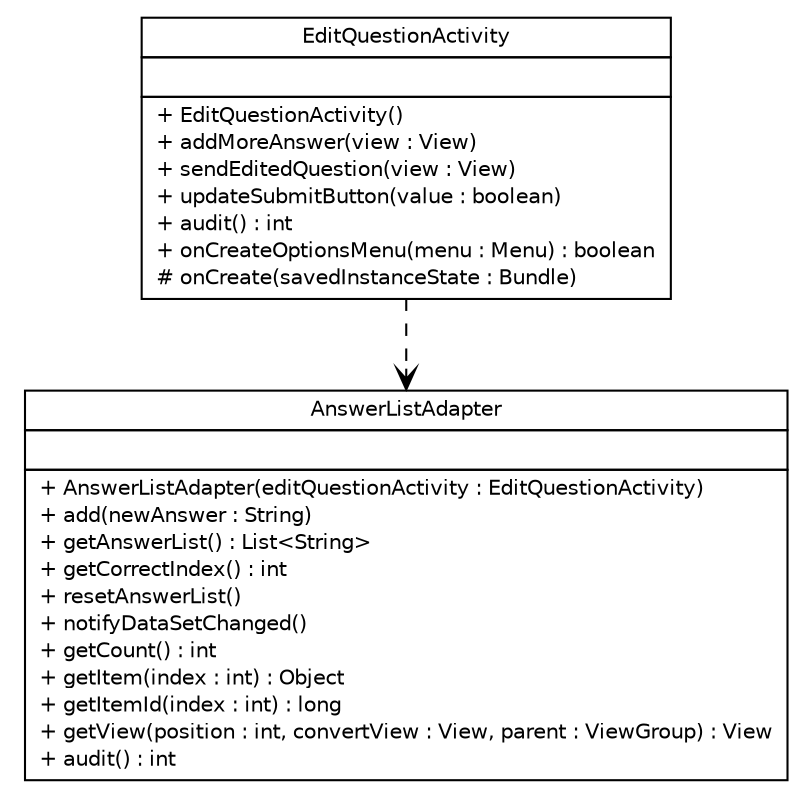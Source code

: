 #!/usr/local/bin/dot
#
# Class diagram 
# Generated by UMLGraph version R5_6_6-1-g9240c4 (http://www.umlgraph.org/)
#

digraph G {
	edge [fontname="Helvetica",fontsize=10,labelfontname="Helvetica",labelfontsize=10];
	node [fontname="Helvetica",fontsize=10,shape=plaintext];
	nodesep=0.25;
	ranksep=0.5;
	// epfl.sweng.editquestions.EditQuestionActivity
	c24 [label=<<table title="epfl.sweng.editquestions.EditQuestionActivity" border="0" cellborder="1" cellspacing="0" cellpadding="2" port="p" href="./EditQuestionActivity.html">
		<tr><td><table border="0" cellspacing="0" cellpadding="1">
<tr><td align="center" balign="center"> EditQuestionActivity </td></tr>
		</table></td></tr>
		<tr><td><table border="0" cellspacing="0" cellpadding="1">
<tr><td align="left" balign="left">  </td></tr>
		</table></td></tr>
		<tr><td><table border="0" cellspacing="0" cellpadding="1">
<tr><td align="left" balign="left"> + EditQuestionActivity() </td></tr>
<tr><td align="left" balign="left"> + addMoreAnswer(view : View) </td></tr>
<tr><td align="left" balign="left"> + sendEditedQuestion(view : View) </td></tr>
<tr><td align="left" balign="left"> + updateSubmitButton(value : boolean) </td></tr>
<tr><td align="left" balign="left"> + audit() : int </td></tr>
<tr><td align="left" balign="left"> + onCreateOptionsMenu(menu : Menu) : boolean </td></tr>
<tr><td align="left" balign="left"> # onCreate(savedInstanceState : Bundle) </td></tr>
		</table></td></tr>
		</table>>, URL="./EditQuestionActivity.html", fontname="Helvetica", fontcolor="black", fontsize=10.0];
	// epfl.sweng.editquestions.EditQuestionActivity DEPEND epfl.sweng.editquestions.AnswerListAdapter
	c24:p -> c46:p [taillabel="", label="", headlabel="", fontname="Helvetica", fontcolor="black", fontsize=10.0, color="black", arrowhead=open, style=dashed];
	// epfl.sweng.editquestions.AnswerListAdapter
	c46 [label=<<table title="epfl.sweng.editquestions.AnswerListAdapter" border="0" cellborder="1" cellspacing="0" cellpadding="2" port="p" href="http://java.sun.com/j2se/1.4.2/docs/api/epfl/sweng/editquestions/AnswerListAdapter.html">
		<tr><td><table border="0" cellspacing="0" cellpadding="1">
<tr><td align="center" balign="center"> AnswerListAdapter </td></tr>
		</table></td></tr>
		<tr><td><table border="0" cellspacing="0" cellpadding="1">
<tr><td align="left" balign="left">  </td></tr>
		</table></td></tr>
		<tr><td><table border="0" cellspacing="0" cellpadding="1">
<tr><td align="left" balign="left"> + AnswerListAdapter(editQuestionActivity : EditQuestionActivity) </td></tr>
<tr><td align="left" balign="left"> + add(newAnswer : String) </td></tr>
<tr><td align="left" balign="left"> + getAnswerList() : List&lt;String&gt; </td></tr>
<tr><td align="left" balign="left"> + getCorrectIndex() : int </td></tr>
<tr><td align="left" balign="left"> + resetAnswerList() </td></tr>
<tr><td align="left" balign="left"> + notifyDataSetChanged() </td></tr>
<tr><td align="left" balign="left"> + getCount() : int </td></tr>
<tr><td align="left" balign="left"> + getItem(index : int) : Object </td></tr>
<tr><td align="left" balign="left"> + getItemId(index : int) : long </td></tr>
<tr><td align="left" balign="left"> + getView(position : int, convertView : View, parent : ViewGroup) : View </td></tr>
<tr><td align="left" balign="left"> + audit() : int </td></tr>
		</table></td></tr>
		</table>>, URL="http://java.sun.com/j2se/1.4.2/docs/api/epfl/sweng/editquestions/AnswerListAdapter.html", fontname="Helvetica", fontcolor="black", fontsize=10.0];
}

